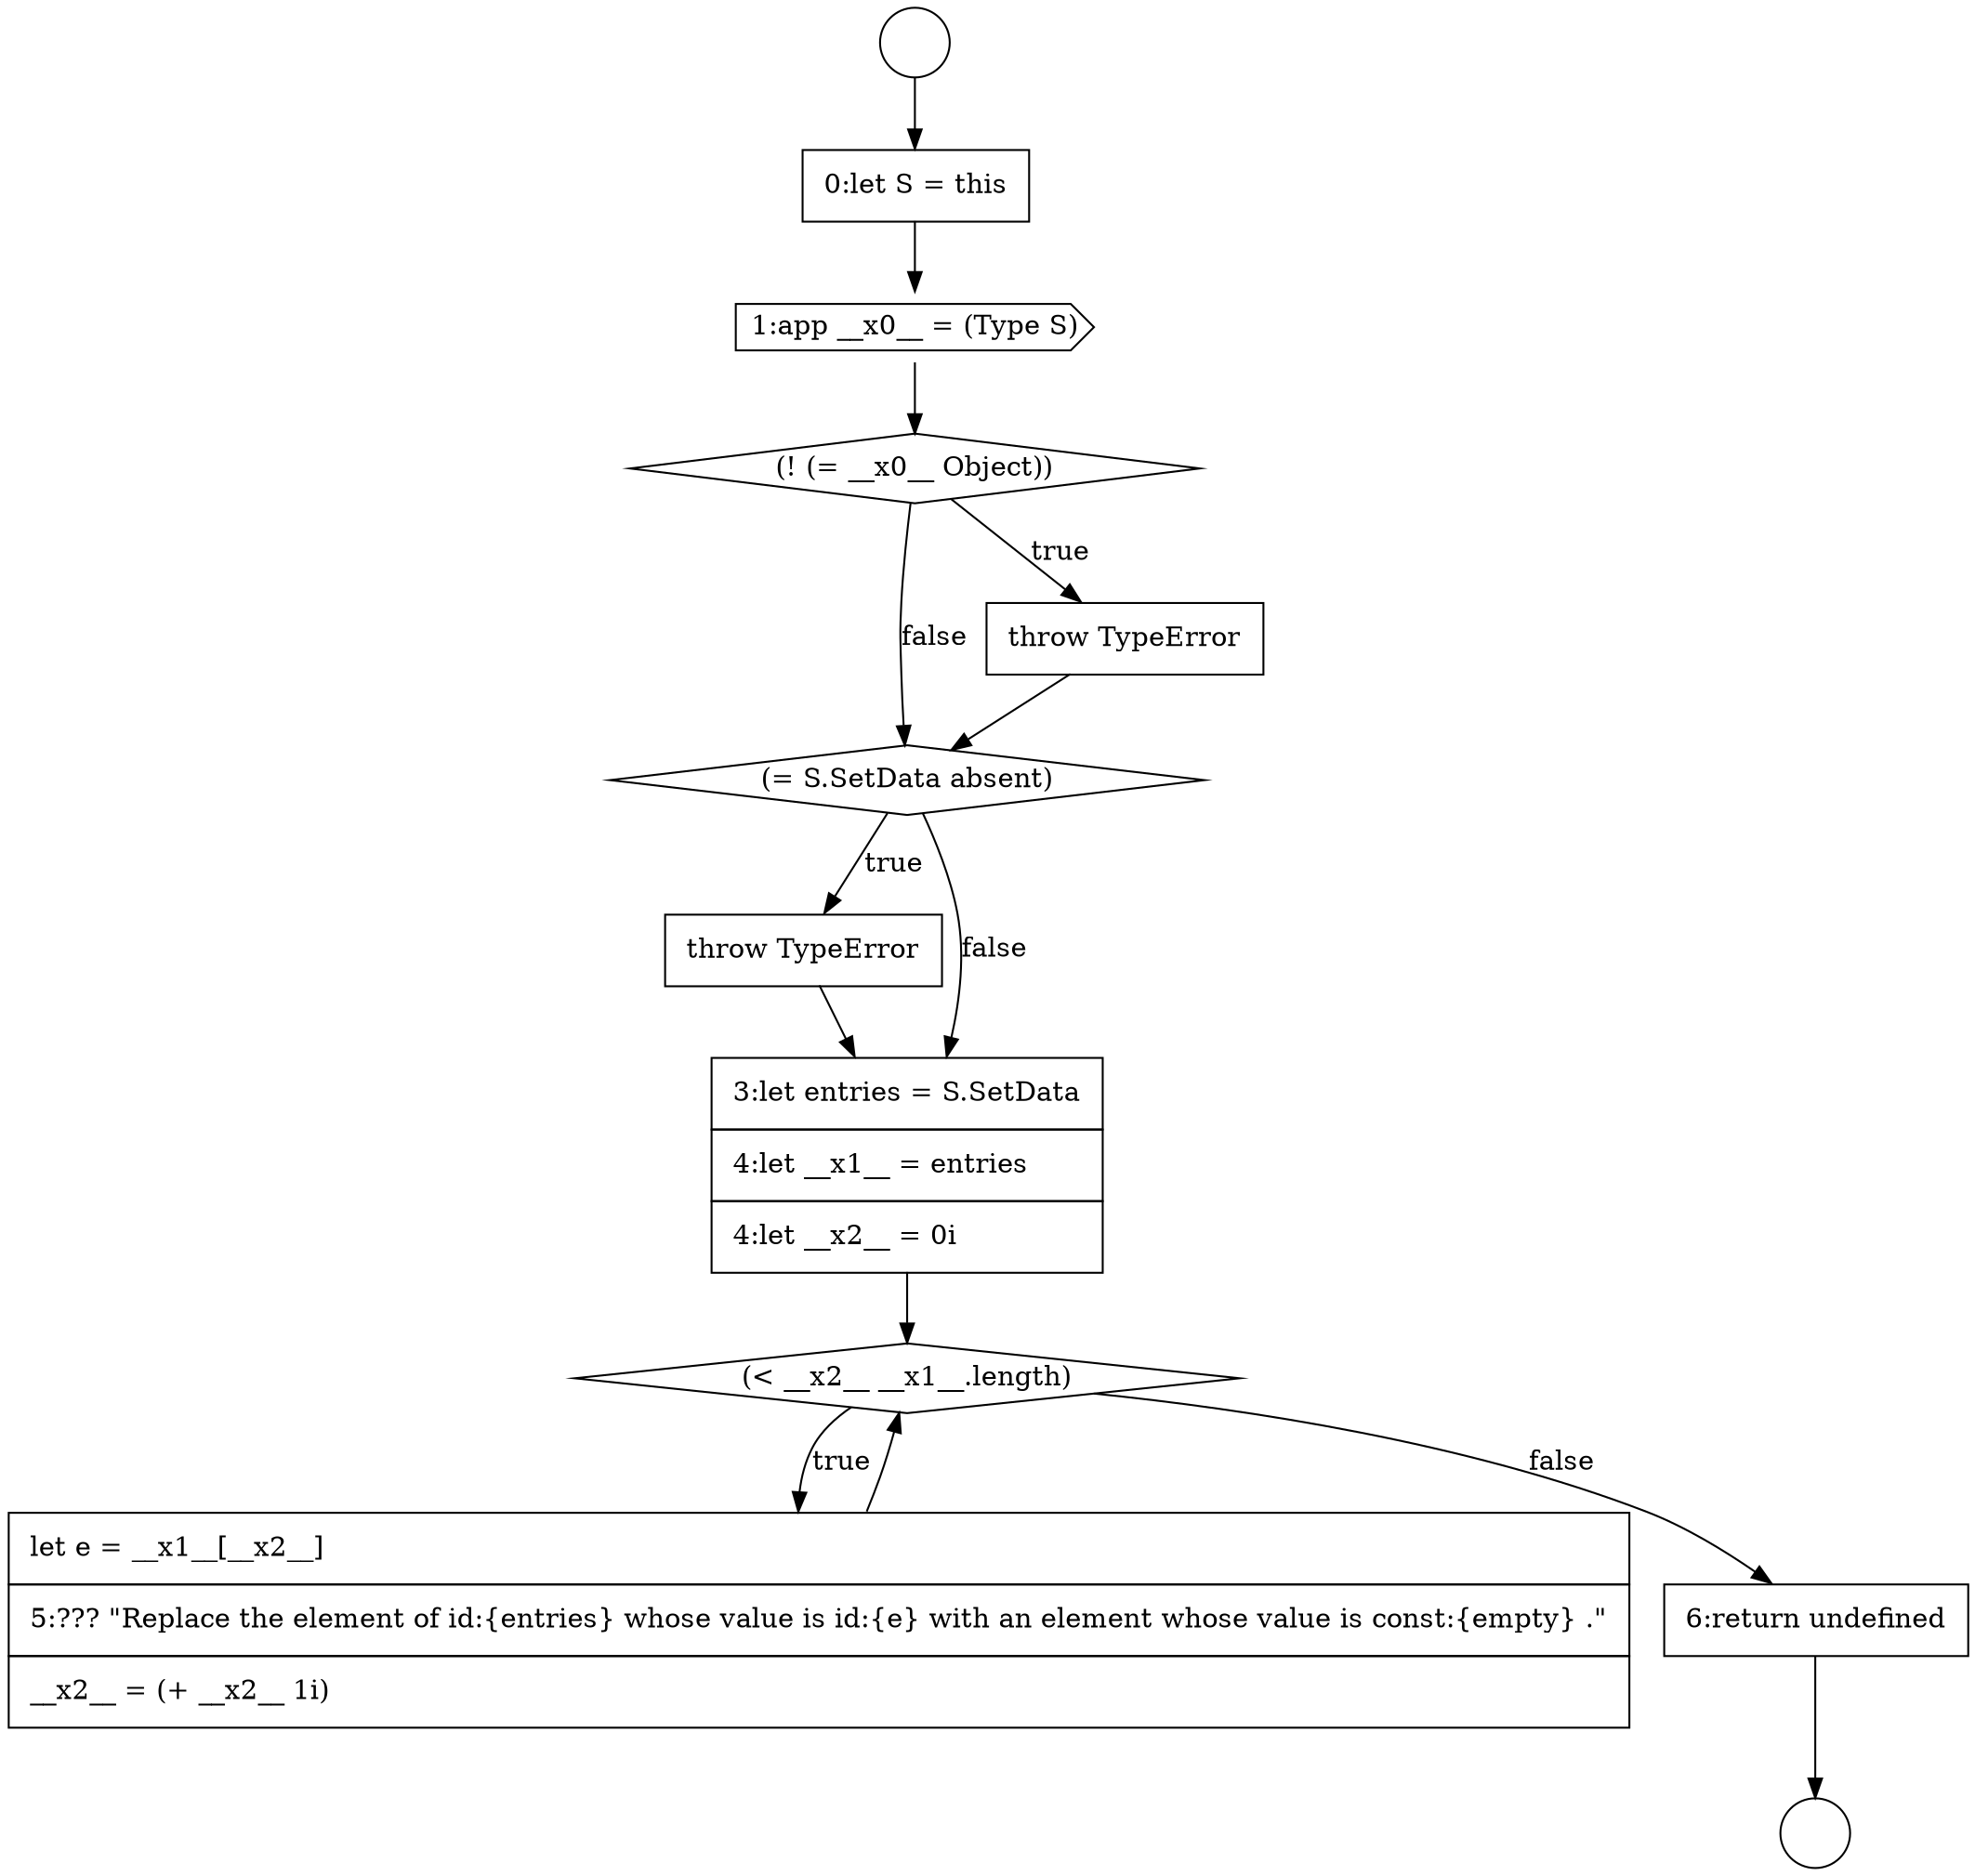 digraph {
  node15752 [shape=cds, label=<<font color="black">1:app __x0__ = (Type S)</font>> color="black" fillcolor="white" style=filled]
  node15755 [shape=diamond, label=<<font color="black">(= S.SetData absent)</font>> color="black" fillcolor="white" style=filled]
  node15759 [shape=none, margin=0, label=<<font color="black">
    <table border="0" cellborder="1" cellspacing="0" cellpadding="10">
      <tr><td align="left">let e = __x1__[__x2__]</td></tr>
      <tr><td align="left">5:??? &quot;Replace the element of id:{entries} whose value is id:{e} with an element whose value is const:{empty} .&quot;</td></tr>
      <tr><td align="left">__x2__ = (+ __x2__ 1i)</td></tr>
    </table>
  </font>> color="black" fillcolor="white" style=filled]
  node15751 [shape=none, margin=0, label=<<font color="black">
    <table border="0" cellborder="1" cellspacing="0" cellpadding="10">
      <tr><td align="left">0:let S = this</td></tr>
    </table>
  </font>> color="black" fillcolor="white" style=filled]
  node15756 [shape=none, margin=0, label=<<font color="black">
    <table border="0" cellborder="1" cellspacing="0" cellpadding="10">
      <tr><td align="left">throw TypeError</td></tr>
    </table>
  </font>> color="black" fillcolor="white" style=filled]
  node15760 [shape=none, margin=0, label=<<font color="black">
    <table border="0" cellborder="1" cellspacing="0" cellpadding="10">
      <tr><td align="left">6:return undefined</td></tr>
    </table>
  </font>> color="black" fillcolor="white" style=filled]
  node15750 [shape=circle label=" " color="black" fillcolor="white" style=filled]
  node15757 [shape=none, margin=0, label=<<font color="black">
    <table border="0" cellborder="1" cellspacing="0" cellpadding="10">
      <tr><td align="left">3:let entries = S.SetData</td></tr>
      <tr><td align="left">4:let __x1__ = entries</td></tr>
      <tr><td align="left">4:let __x2__ = 0i</td></tr>
    </table>
  </font>> color="black" fillcolor="white" style=filled]
  node15753 [shape=diamond, label=<<font color="black">(! (= __x0__ Object))</font>> color="black" fillcolor="white" style=filled]
  node15758 [shape=diamond, label=<<font color="black">(&lt; __x2__ __x1__.length)</font>> color="black" fillcolor="white" style=filled]
  node15754 [shape=none, margin=0, label=<<font color="black">
    <table border="0" cellborder="1" cellspacing="0" cellpadding="10">
      <tr><td align="left">throw TypeError</td></tr>
    </table>
  </font>> color="black" fillcolor="white" style=filled]
  node15749 [shape=circle label=" " color="black" fillcolor="white" style=filled]
  node15753 -> node15754 [label=<<font color="black">true</font>> color="black"]
  node15753 -> node15755 [label=<<font color="black">false</font>> color="black"]
  node15751 -> node15752 [ color="black"]
  node15757 -> node15758 [ color="black"]
  node15752 -> node15753 [ color="black"]
  node15756 -> node15757 [ color="black"]
  node15749 -> node15751 [ color="black"]
  node15754 -> node15755 [ color="black"]
  node15759 -> node15758 [ color="black"]
  node15755 -> node15756 [label=<<font color="black">true</font>> color="black"]
  node15755 -> node15757 [label=<<font color="black">false</font>> color="black"]
  node15758 -> node15759 [label=<<font color="black">true</font>> color="black"]
  node15758 -> node15760 [label=<<font color="black">false</font>> color="black"]
  node15760 -> node15750 [ color="black"]
}
